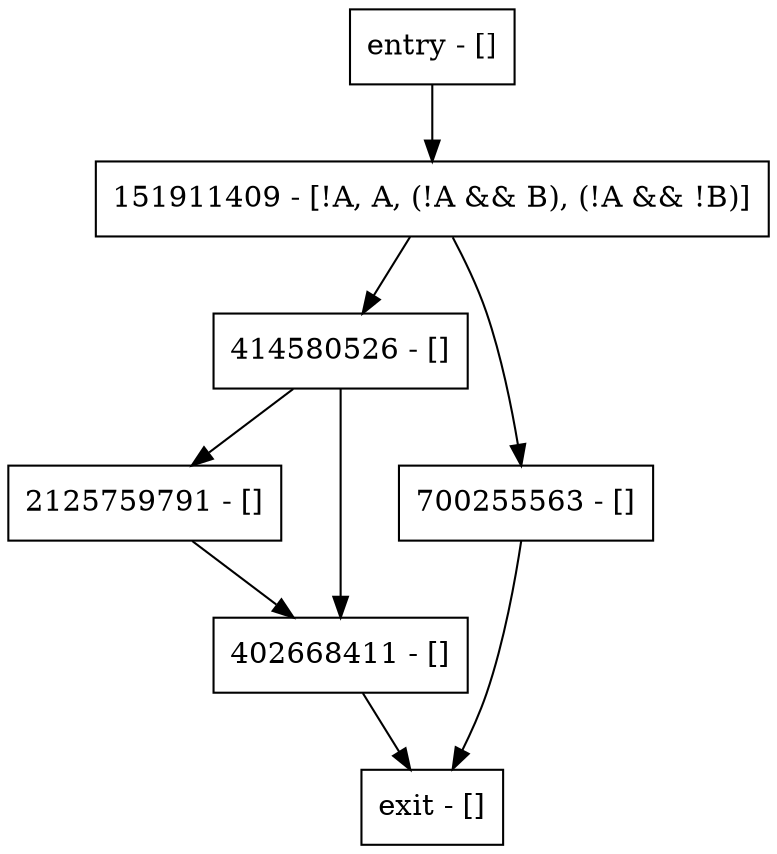 digraph main {
node [shape=record];
2125759791 [label="2125759791 - []"];
entry [label="entry - []"];
exit [label="exit - []"];
414580526 [label="414580526 - []"];
151911409 [label="151911409 - [!A, A, (!A && B), (!A && !B)]"];
700255563 [label="700255563 - []"];
402668411 [label="402668411 - []"];
entry;
exit;
2125759791 -> 402668411;
entry -> 151911409;
414580526 -> 2125759791;
414580526 -> 402668411;
151911409 -> 414580526;
151911409 -> 700255563;
700255563 -> exit;
402668411 -> exit;
}

